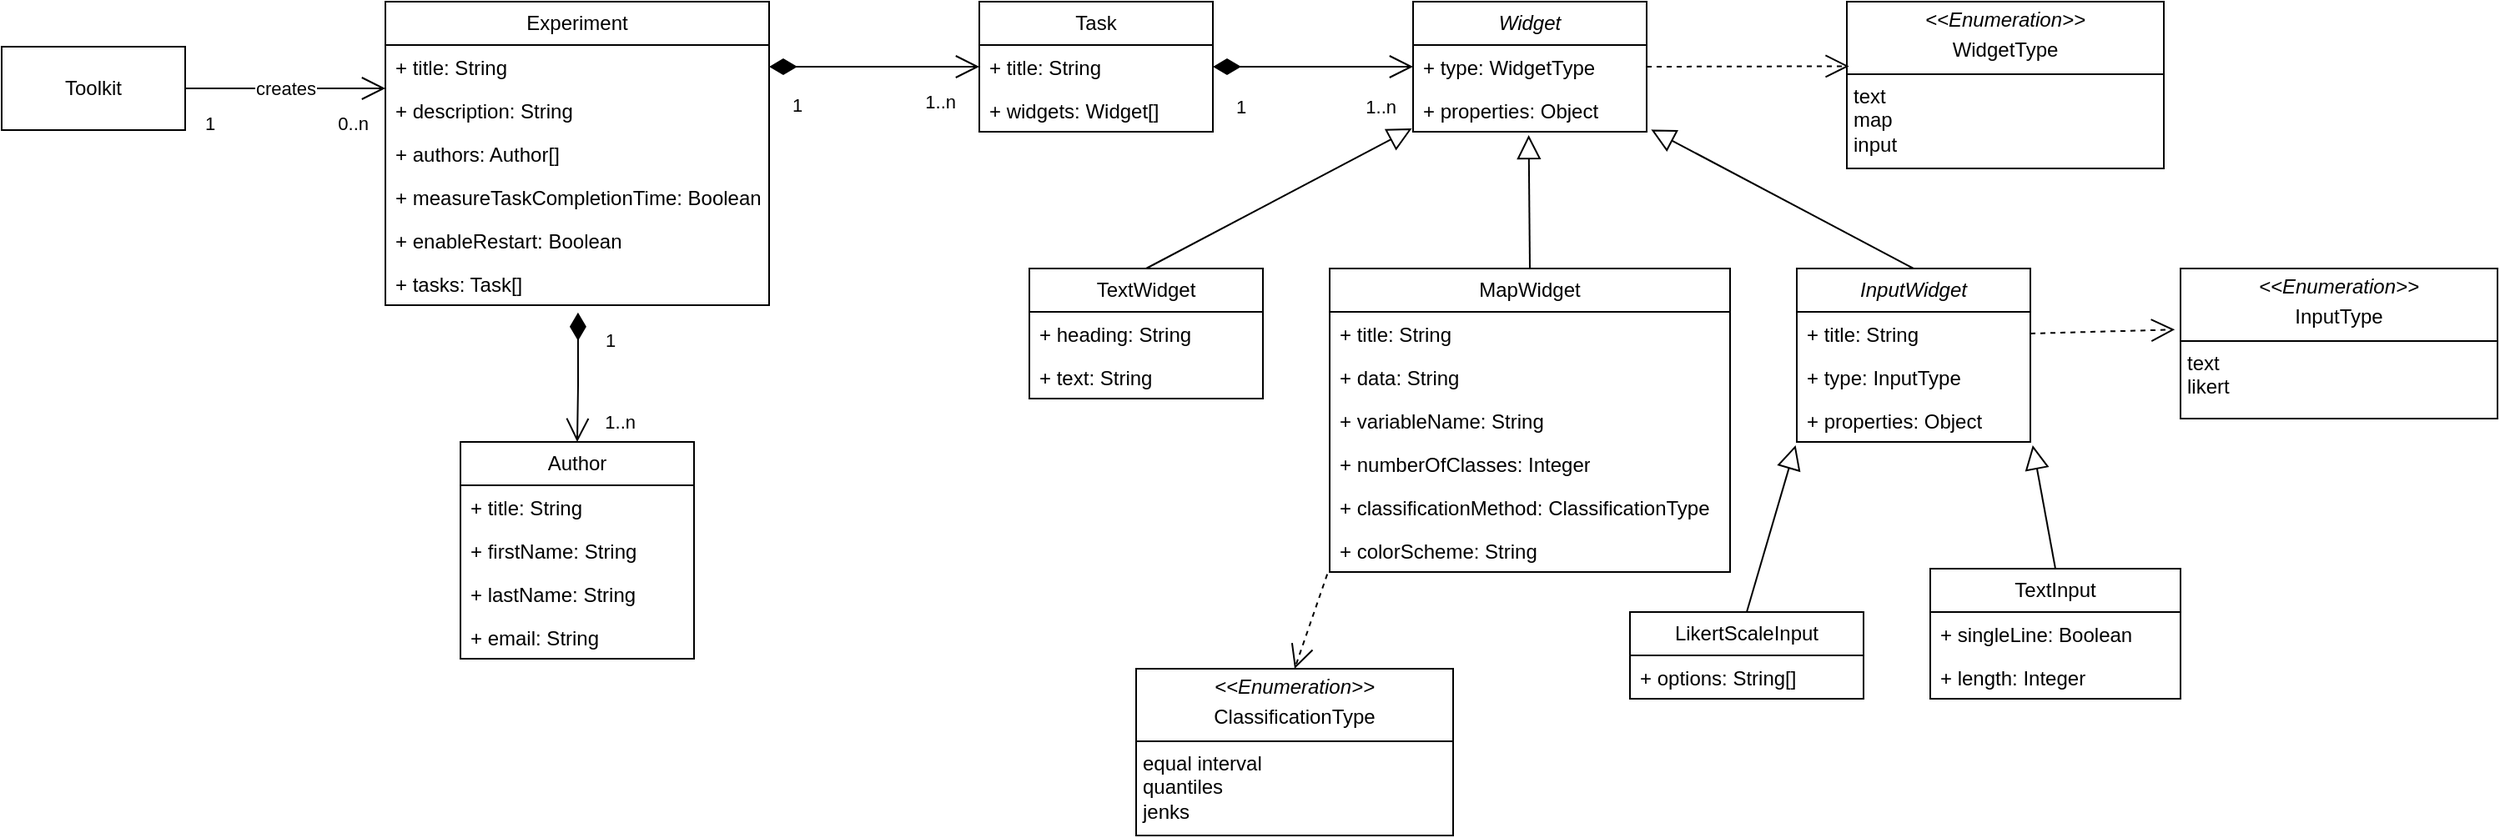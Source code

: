 <mxfile version="24.8.0">
  <diagram name="Seite-1" id="hTrbMKCkUKKpdgVP7ttc">
    <mxGraphModel dx="1310" dy="702" grid="1" gridSize="10" guides="1" tooltips="1" connect="1" arrows="1" fold="1" page="1" pageScale="1" pageWidth="827" pageHeight="1169" math="0" shadow="0">
      <root>
        <mxCell id="0" />
        <mxCell id="1" parent="0" />
        <mxCell id="aJEjpHLFsi_cJQcQf6Nc-1" value="Experiment" style="swimlane;fontStyle=0;childLayout=stackLayout;horizontal=1;startSize=26;fillColor=none;horizontalStack=0;resizeParent=1;resizeParentMax=0;resizeLast=0;collapsible=1;marginBottom=0;whiteSpace=wrap;html=1;" parent="1" vertex="1">
          <mxGeometry x="240" y="40" width="230" height="182" as="geometry" />
        </mxCell>
        <mxCell id="aJEjpHLFsi_cJQcQf6Nc-3" value="+ title: String" style="text;strokeColor=none;fillColor=none;align=left;verticalAlign=top;spacingLeft=4;spacingRight=4;overflow=hidden;rotatable=0;points=[[0,0.5],[1,0.5]];portConstraint=eastwest;whiteSpace=wrap;html=1;" parent="aJEjpHLFsi_cJQcQf6Nc-1" vertex="1">
          <mxGeometry y="26" width="230" height="26" as="geometry" />
        </mxCell>
        <mxCell id="duTGw4LvQdPXdJmLXDdw-10" value="+ description: String" style="text;strokeColor=none;fillColor=none;align=left;verticalAlign=top;spacingLeft=4;spacingRight=4;overflow=hidden;rotatable=0;points=[[0,0.5],[1,0.5]];portConstraint=eastwest;whiteSpace=wrap;html=1;" parent="aJEjpHLFsi_cJQcQf6Nc-1" vertex="1">
          <mxGeometry y="52" width="230" height="26" as="geometry" />
        </mxCell>
        <mxCell id="duTGw4LvQdPXdJmLXDdw-11" value="+ authors: Author[]" style="text;strokeColor=none;fillColor=none;align=left;verticalAlign=top;spacingLeft=4;spacingRight=4;overflow=hidden;rotatable=0;points=[[0,0.5],[1,0.5]];portConstraint=eastwest;whiteSpace=wrap;html=1;" parent="aJEjpHLFsi_cJQcQf6Nc-1" vertex="1">
          <mxGeometry y="78" width="230" height="26" as="geometry" />
        </mxCell>
        <mxCell id="kO_v0apqKNgwEO-dRbH5-1" value="+&amp;nbsp;&lt;span style=&quot;background-color: initial;&quot;&gt;measureTaskCompletionTime: Boolean&lt;/span&gt;&lt;div&gt;&lt;div&gt;&lt;br&gt;&lt;/div&gt;&lt;/div&gt;" style="text;strokeColor=none;fillColor=none;align=left;verticalAlign=top;spacingLeft=4;spacingRight=4;overflow=hidden;rotatable=0;points=[[0,0.5],[1,0.5]];portConstraint=eastwest;whiteSpace=wrap;html=1;" vertex="1" parent="aJEjpHLFsi_cJQcQf6Nc-1">
          <mxGeometry y="104" width="230" height="26" as="geometry" />
        </mxCell>
        <mxCell id="kO_v0apqKNgwEO-dRbH5-2" value="+ enableRestart: Boolean" style="text;strokeColor=none;fillColor=none;align=left;verticalAlign=top;spacingLeft=4;spacingRight=4;overflow=hidden;rotatable=0;points=[[0,0.5],[1,0.5]];portConstraint=eastwest;whiteSpace=wrap;html=1;" vertex="1" parent="aJEjpHLFsi_cJQcQf6Nc-1">
          <mxGeometry y="130" width="230" height="26" as="geometry" />
        </mxCell>
        <mxCell id="aJEjpHLFsi_cJQcQf6Nc-4" value="+ tasks: Task[]" style="text;strokeColor=none;fillColor=none;align=left;verticalAlign=top;spacingLeft=4;spacingRight=4;overflow=hidden;rotatable=0;points=[[0,0.5],[1,0.5]];portConstraint=eastwest;whiteSpace=wrap;html=1;" parent="aJEjpHLFsi_cJQcQf6Nc-1" vertex="1">
          <mxGeometry y="156" width="230" height="26" as="geometry" />
        </mxCell>
        <mxCell id="aJEjpHLFsi_cJQcQf6Nc-5" value="Task" style="swimlane;fontStyle=0;childLayout=stackLayout;horizontal=1;startSize=26;fillColor=none;horizontalStack=0;resizeParent=1;resizeParentMax=0;resizeLast=0;collapsible=1;marginBottom=0;whiteSpace=wrap;html=1;" parent="1" vertex="1">
          <mxGeometry x="596" y="40" width="140" height="78" as="geometry" />
        </mxCell>
        <mxCell id="aJEjpHLFsi_cJQcQf6Nc-7" value="+ title: String" style="text;strokeColor=none;fillColor=none;align=left;verticalAlign=top;spacingLeft=4;spacingRight=4;overflow=hidden;rotatable=0;points=[[0,0.5],[1,0.5]];portConstraint=eastwest;whiteSpace=wrap;html=1;" parent="aJEjpHLFsi_cJQcQf6Nc-5" vertex="1">
          <mxGeometry y="26" width="140" height="26" as="geometry" />
        </mxCell>
        <mxCell id="aJEjpHLFsi_cJQcQf6Nc-8" value="+ widgets: Widget[]" style="text;strokeColor=none;fillColor=none;align=left;verticalAlign=top;spacingLeft=4;spacingRight=4;overflow=hidden;rotatable=0;points=[[0,0.5],[1,0.5]];portConstraint=eastwest;whiteSpace=wrap;html=1;" parent="aJEjpHLFsi_cJQcQf6Nc-5" vertex="1">
          <mxGeometry y="52" width="140" height="26" as="geometry" />
        </mxCell>
        <mxCell id="aJEjpHLFsi_cJQcQf6Nc-19" value="" style="endArrow=open;html=1;endSize=12;startArrow=diamondThin;startSize=14;startFill=1;edgeStyle=orthogonalEdgeStyle;rounded=0;exitX=1;exitY=0.5;exitDx=0;exitDy=0;" parent="1" source="aJEjpHLFsi_cJQcQf6Nc-3" target="aJEjpHLFsi_cJQcQf6Nc-5" edge="1">
          <mxGeometry relative="1" as="geometry">
            <mxPoint x="400" y="92" as="sourcePoint" />
            <mxPoint x="490" y="240" as="targetPoint" />
            <Array as="points">
              <mxPoint x="540" y="79" />
              <mxPoint x="540" y="79" />
            </Array>
          </mxGeometry>
        </mxCell>
        <mxCell id="aJEjpHLFsi_cJQcQf6Nc-20" value="1" style="edgeLabel;resizable=0;html=1;align=left;verticalAlign=top;" parent="aJEjpHLFsi_cJQcQf6Nc-19" connectable="0" vertex="1">
          <mxGeometry x="-1" relative="1" as="geometry">
            <mxPoint x="12" y="10" as="offset" />
          </mxGeometry>
        </mxCell>
        <mxCell id="aJEjpHLFsi_cJQcQf6Nc-21" value="1..n" style="edgeLabel;resizable=0;html=1;align=right;verticalAlign=top;" parent="aJEjpHLFsi_cJQcQf6Nc-19" connectable="0" vertex="1">
          <mxGeometry x="1" relative="1" as="geometry">
            <mxPoint x="-14" y="8" as="offset" />
          </mxGeometry>
        </mxCell>
        <mxCell id="aJEjpHLFsi_cJQcQf6Nc-23" value="&lt;i&gt;Widget&lt;/i&gt;" style="swimlane;fontStyle=0;childLayout=stackLayout;horizontal=1;startSize=26;fillColor=none;horizontalStack=0;resizeParent=1;resizeParentMax=0;resizeLast=0;collapsible=1;marginBottom=0;whiteSpace=wrap;html=1;" parent="1" vertex="1">
          <mxGeometry x="856" y="40" width="140" height="78" as="geometry" />
        </mxCell>
        <mxCell id="SgNZFXFqU0z_mkOXl5cz-1" value="+ type: WidgetType&amp;nbsp;" style="text;strokeColor=none;fillColor=none;align=left;verticalAlign=top;spacingLeft=4;spacingRight=4;overflow=hidden;rotatable=0;points=[[0,0.5],[1,0.5]];portConstraint=eastwest;whiteSpace=wrap;html=1;" parent="aJEjpHLFsi_cJQcQf6Nc-23" vertex="1">
          <mxGeometry y="26" width="140" height="26" as="geometry" />
        </mxCell>
        <mxCell id="yYEY-TI2sgDTMhkHwGYD-23" value="+ properties: Object" style="text;strokeColor=none;fillColor=none;align=left;verticalAlign=top;spacingLeft=4;spacingRight=4;overflow=hidden;rotatable=0;points=[[0,0.5],[1,0.5]];portConstraint=eastwest;whiteSpace=wrap;html=1;" parent="aJEjpHLFsi_cJQcQf6Nc-23" vertex="1">
          <mxGeometry y="52" width="140" height="26" as="geometry" />
        </mxCell>
        <mxCell id="aJEjpHLFsi_cJQcQf6Nc-40" value="" style="endArrow=open;html=1;endSize=12;startArrow=diamondThin;startSize=14;startFill=1;edgeStyle=orthogonalEdgeStyle;rounded=0;entryX=0;entryY=0.5;entryDx=0;entryDy=0;exitX=1;exitY=0.5;exitDx=0;exitDy=0;" parent="1" source="aJEjpHLFsi_cJQcQf6Nc-7" target="SgNZFXFqU0z_mkOXl5cz-1" edge="1">
          <mxGeometry x="-0.098" relative="1" as="geometry">
            <mxPoint x="777.06" y="146.002" as="sourcePoint" />
            <mxPoint x="726" y="220" as="targetPoint" />
            <Array as="points">
              <mxPoint x="786" y="79" />
              <mxPoint x="786" y="79" />
            </Array>
            <mxPoint as="offset" />
          </mxGeometry>
        </mxCell>
        <mxCell id="aJEjpHLFsi_cJQcQf6Nc-41" value="1" style="edgeLabel;resizable=0;html=1;align=left;verticalAlign=top;" parent="aJEjpHLFsi_cJQcQf6Nc-40" connectable="0" vertex="1">
          <mxGeometry x="-1" relative="1" as="geometry">
            <mxPoint x="12" y="11" as="offset" />
          </mxGeometry>
        </mxCell>
        <mxCell id="aJEjpHLFsi_cJQcQf6Nc-42" value="1..n" style="edgeLabel;resizable=0;html=1;align=right;verticalAlign=top;" parent="aJEjpHLFsi_cJQcQf6Nc-40" connectable="0" vertex="1">
          <mxGeometry x="1" relative="1" as="geometry">
            <mxPoint x="-10" y="11" as="offset" />
          </mxGeometry>
        </mxCell>
        <mxCell id="duTGw4LvQdPXdJmLXDdw-6" value="Toolkit" style="html=1;whiteSpace=wrap;" parent="1" vertex="1">
          <mxGeometry x="10" y="67" width="110" height="50" as="geometry" />
        </mxCell>
        <mxCell id="duTGw4LvQdPXdJmLXDdw-7" value="creates" style="endArrow=open;html=1;endSize=12;startArrow=none;startSize=14;startFill=0;edgeStyle=orthogonalEdgeStyle;rounded=0;exitX=1;exitY=0.5;exitDx=0;exitDy=0;" parent="1" source="duTGw4LvQdPXdJmLXDdw-6" target="aJEjpHLFsi_cJQcQf6Nc-1" edge="1">
          <mxGeometry relative="1" as="geometry">
            <mxPoint x="270" y="260" as="sourcePoint" />
            <mxPoint x="430" y="260" as="targetPoint" />
            <Array as="points">
              <mxPoint x="220" y="92" />
              <mxPoint x="220" y="92" />
            </Array>
          </mxGeometry>
        </mxCell>
        <mxCell id="duTGw4LvQdPXdJmLXDdw-8" value="1" style="edgeLabel;resizable=0;html=1;align=left;verticalAlign=top;" parent="duTGw4LvQdPXdJmLXDdw-7" connectable="0" vertex="1">
          <mxGeometry x="-1" relative="1" as="geometry">
            <mxPoint x="10" y="8" as="offset" />
          </mxGeometry>
        </mxCell>
        <mxCell id="duTGw4LvQdPXdJmLXDdw-9" value="0..n" style="edgeLabel;resizable=0;html=1;align=right;verticalAlign=top;" parent="duTGw4LvQdPXdJmLXDdw-7" connectable="0" vertex="1">
          <mxGeometry x="1" relative="1" as="geometry">
            <mxPoint x="-10" y="8" as="offset" />
          </mxGeometry>
        </mxCell>
        <mxCell id="SgNZFXFqU0z_mkOXl5cz-5" value="&lt;p style=&quot;margin:0px;margin-top:4px;text-align:center;&quot;&gt;&lt;i&gt;&amp;lt;&amp;lt;Enumeration&amp;gt;&amp;gt;&lt;/i&gt;&lt;br&gt;&lt;/p&gt;&lt;p style=&quot;margin:0px;margin-top:4px;text-align:center;&quot;&gt;WidgetType&lt;/p&gt;&lt;hr size=&quot;1&quot; style=&quot;border-style:solid;&quot;&gt;&lt;p style=&quot;margin:0px;margin-left:4px;&quot;&gt;text&lt;/p&gt;&lt;p style=&quot;margin:0px;margin-left:4px;&quot;&gt;map&lt;/p&gt;&lt;p style=&quot;margin:0px;margin-left:4px;&quot;&gt;input&lt;/p&gt;&lt;p style=&quot;margin:0px;margin-left:4px;&quot;&gt;&lt;br&gt;&lt;/p&gt;" style="verticalAlign=top;align=left;overflow=fill;html=1;whiteSpace=wrap;" parent="1" vertex="1">
          <mxGeometry x="1116" y="40" width="190" height="100" as="geometry" />
        </mxCell>
        <mxCell id="yYEY-TI2sgDTMhkHwGYD-1" value="&lt;p style=&quot;margin:0px;margin-top:4px;text-align:center;&quot;&gt;&lt;i&gt;&amp;lt;&amp;lt;Enumeration&amp;gt;&amp;gt;&lt;/i&gt;&lt;br&gt;&lt;/p&gt;&lt;p style=&quot;margin:0px;margin-top:4px;text-align:center;&quot;&gt;InputType&lt;/p&gt;&lt;hr size=&quot;1&quot; style=&quot;border-style:solid;&quot;&gt;&lt;p style=&quot;margin:0px;margin-left:4px;&quot;&gt;text&lt;/p&gt;&lt;p style=&quot;margin:0px;margin-left:4px;&quot;&gt;likert&lt;/p&gt;&lt;p style=&quot;margin:0px;margin-left:4px;&quot;&gt;&lt;br&gt;&lt;/p&gt;" style="verticalAlign=top;align=left;overflow=fill;html=1;whiteSpace=wrap;" parent="1" vertex="1">
          <mxGeometry x="1316" y="200" width="190" height="90" as="geometry" />
        </mxCell>
        <mxCell id="yYEY-TI2sgDTMhkHwGYD-7" value="TextWidget" style="swimlane;fontStyle=0;childLayout=stackLayout;horizontal=1;startSize=26;fillColor=none;horizontalStack=0;resizeParent=1;resizeParentMax=0;resizeLast=0;collapsible=1;marginBottom=0;whiteSpace=wrap;html=1;" parent="1" vertex="1">
          <mxGeometry x="626" y="200" width="140" height="78" as="geometry" />
        </mxCell>
        <mxCell id="OWlXxVe4LouW6o5lbNtA-1" value="+ heading: String&lt;div&gt;&lt;br&gt;&lt;/div&gt;" style="text;strokeColor=none;fillColor=none;align=left;verticalAlign=top;spacingLeft=4;spacingRight=4;overflow=hidden;rotatable=0;points=[[0,0.5],[1,0.5]];portConstraint=eastwest;whiteSpace=wrap;html=1;" parent="yYEY-TI2sgDTMhkHwGYD-7" vertex="1">
          <mxGeometry y="26" width="140" height="26" as="geometry" />
        </mxCell>
        <mxCell id="yYEY-TI2sgDTMhkHwGYD-10" value="+ text&lt;span style=&quot;background-color: initial;&quot;&gt;: String&lt;/span&gt;" style="text;strokeColor=none;fillColor=none;align=left;verticalAlign=top;spacingLeft=4;spacingRight=4;overflow=hidden;rotatable=0;points=[[0,0.5],[1,0.5]];portConstraint=eastwest;whiteSpace=wrap;html=1;" parent="yYEY-TI2sgDTMhkHwGYD-7" vertex="1">
          <mxGeometry y="52" width="140" height="26" as="geometry" />
        </mxCell>
        <mxCell id="yYEY-TI2sgDTMhkHwGYD-12" value="MapWidget" style="swimlane;fontStyle=0;childLayout=stackLayout;horizontal=1;startSize=26;fillColor=none;horizontalStack=0;resizeParent=1;resizeParentMax=0;resizeLast=0;collapsible=1;marginBottom=0;whiteSpace=wrap;html=1;" parent="1" vertex="1">
          <mxGeometry x="806" y="200" width="240" height="182" as="geometry" />
        </mxCell>
        <mxCell id="yYEY-TI2sgDTMhkHwGYD-14" value="+ title: String" style="text;strokeColor=none;fillColor=none;align=left;verticalAlign=top;spacingLeft=4;spacingRight=4;overflow=hidden;rotatable=0;points=[[0,0.5],[1,0.5]];portConstraint=eastwest;whiteSpace=wrap;html=1;" parent="yYEY-TI2sgDTMhkHwGYD-12" vertex="1">
          <mxGeometry y="26" width="240" height="26" as="geometry" />
        </mxCell>
        <mxCell id="h3OrCYWk1MTncaIAEq_G-1" value="+ data: String" style="text;strokeColor=none;fillColor=none;align=left;verticalAlign=top;spacingLeft=4;spacingRight=4;overflow=hidden;rotatable=0;points=[[0,0.5],[1,0.5]];portConstraint=eastwest;whiteSpace=wrap;html=1;" parent="yYEY-TI2sgDTMhkHwGYD-12" vertex="1">
          <mxGeometry y="52" width="240" height="26" as="geometry" />
        </mxCell>
        <mxCell id="h3OrCYWk1MTncaIAEq_G-2" value="+ variableName: String" style="text;strokeColor=none;fillColor=none;align=left;verticalAlign=top;spacingLeft=4;spacingRight=4;overflow=hidden;rotatable=0;points=[[0,0.5],[1,0.5]];portConstraint=eastwest;whiteSpace=wrap;html=1;" parent="yYEY-TI2sgDTMhkHwGYD-12" vertex="1">
          <mxGeometry y="78" width="240" height="26" as="geometry" />
        </mxCell>
        <mxCell id="DqUhx9pEAah73rqL6jeO-1" value="+ numberOfClasses: Integer" style="text;strokeColor=none;fillColor=none;align=left;verticalAlign=top;spacingLeft=4;spacingRight=4;overflow=hidden;rotatable=0;points=[[0,0.5],[1,0.5]];portConstraint=eastwest;whiteSpace=wrap;html=1;" parent="yYEY-TI2sgDTMhkHwGYD-12" vertex="1">
          <mxGeometry y="104" width="240" height="26" as="geometry" />
        </mxCell>
        <mxCell id="h3OrCYWk1MTncaIAEq_G-5" value="+ classificationMethod: ClassificationType&lt;div&gt;&lt;br&gt;&lt;/div&gt;" style="text;strokeColor=none;fillColor=none;align=left;verticalAlign=top;spacingLeft=4;spacingRight=4;overflow=hidden;rotatable=0;points=[[0,0.5],[1,0.5]];portConstraint=eastwest;whiteSpace=wrap;html=1;" parent="yYEY-TI2sgDTMhkHwGYD-12" vertex="1">
          <mxGeometry y="130" width="240" height="26" as="geometry" />
        </mxCell>
        <mxCell id="h3OrCYWk1MTncaIAEq_G-6" value="+ colorScheme: String" style="text;strokeColor=none;fillColor=none;align=left;verticalAlign=top;spacingLeft=4;spacingRight=4;overflow=hidden;rotatable=0;points=[[0,0.5],[1,0.5]];portConstraint=eastwest;whiteSpace=wrap;html=1;" parent="yYEY-TI2sgDTMhkHwGYD-12" vertex="1">
          <mxGeometry y="156" width="240" height="26" as="geometry" />
        </mxCell>
        <mxCell id="yYEY-TI2sgDTMhkHwGYD-15" value="&lt;i&gt;InputWidget&lt;/i&gt;" style="swimlane;fontStyle=0;childLayout=stackLayout;horizontal=1;startSize=26;fillColor=none;horizontalStack=0;resizeParent=1;resizeParentMax=0;resizeLast=0;collapsible=1;marginBottom=0;whiteSpace=wrap;html=1;" parent="1" vertex="1">
          <mxGeometry x="1086" y="200" width="140" height="104" as="geometry" />
        </mxCell>
        <mxCell id="yYEY-TI2sgDTMhkHwGYD-17" value="+ title: String" style="text;strokeColor=none;fillColor=none;align=left;verticalAlign=top;spacingLeft=4;spacingRight=4;overflow=hidden;rotatable=0;points=[[0,0.5],[1,0.5]];portConstraint=eastwest;whiteSpace=wrap;html=1;" parent="yYEY-TI2sgDTMhkHwGYD-15" vertex="1">
          <mxGeometry y="26" width="140" height="26" as="geometry" />
        </mxCell>
        <mxCell id="yYEY-TI2sgDTMhkHwGYD-18" value="+ type: InputType" style="text;strokeColor=none;fillColor=none;align=left;verticalAlign=top;spacingLeft=4;spacingRight=4;overflow=hidden;rotatable=0;points=[[0,0.5],[1,0.5]];portConstraint=eastwest;whiteSpace=wrap;html=1;" parent="yYEY-TI2sgDTMhkHwGYD-15" vertex="1">
          <mxGeometry y="52" width="140" height="26" as="geometry" />
        </mxCell>
        <mxCell id="767e44UfmVsmEup9iVjn-1" value="+ properties: Object&lt;div&gt;&lt;br&gt;&lt;/div&gt;" style="text;strokeColor=none;fillColor=none;align=left;verticalAlign=top;spacingLeft=4;spacingRight=4;overflow=hidden;rotatable=0;points=[[0,0.5],[1,0.5]];portConstraint=eastwest;whiteSpace=wrap;html=1;" parent="yYEY-TI2sgDTMhkHwGYD-15" vertex="1">
          <mxGeometry y="78" width="140" height="26" as="geometry" />
        </mxCell>
        <mxCell id="yYEY-TI2sgDTMhkHwGYD-19" value="" style="endArrow=block;endFill=0;endSize=12;html=1;rounded=0;exitX=0.5;exitY=0;exitDx=0;exitDy=0;entryX=-0.005;entryY=0.923;entryDx=0;entryDy=0;entryPerimeter=0;" parent="1" source="yYEY-TI2sgDTMhkHwGYD-7" target="yYEY-TI2sgDTMhkHwGYD-23" edge="1">
          <mxGeometry width="160" relative="1" as="geometry">
            <mxPoint x="396" y="520" as="sourcePoint" />
            <mxPoint x="556" y="520" as="targetPoint" />
          </mxGeometry>
        </mxCell>
        <mxCell id="yYEY-TI2sgDTMhkHwGYD-20" value="" style="endArrow=block;endFill=0;endSize=12;html=1;rounded=0;entryX=0.495;entryY=1.077;entryDx=0;entryDy=0;entryPerimeter=0;exitX=0.5;exitY=0;exitDx=0;exitDy=0;" parent="1" source="yYEY-TI2sgDTMhkHwGYD-12" target="yYEY-TI2sgDTMhkHwGYD-23" edge="1">
          <mxGeometry width="160" relative="1" as="geometry">
            <mxPoint x="966" y="160" as="sourcePoint" />
            <mxPoint x="586" y="530" as="targetPoint" />
          </mxGeometry>
        </mxCell>
        <mxCell id="yYEY-TI2sgDTMhkHwGYD-21" value="" style="endArrow=block;endFill=0;endSize=12;html=1;rounded=0;exitX=0.5;exitY=0;exitDx=0;exitDy=0;entryX=1.019;entryY=0.949;entryDx=0;entryDy=0;entryPerimeter=0;" parent="1" source="yYEY-TI2sgDTMhkHwGYD-15" target="yYEY-TI2sgDTMhkHwGYD-23" edge="1">
          <mxGeometry width="160" relative="1" as="geometry">
            <mxPoint x="396" y="520" as="sourcePoint" />
            <mxPoint x="556" y="520" as="targetPoint" />
          </mxGeometry>
        </mxCell>
        <mxCell id="yYEY-TI2sgDTMhkHwGYD-24" value="LikertScaleInput" style="swimlane;fontStyle=0;childLayout=stackLayout;horizontal=1;startSize=26;fillColor=none;horizontalStack=0;resizeParent=1;resizeParentMax=0;resizeLast=0;collapsible=1;marginBottom=0;whiteSpace=wrap;html=1;" parent="1" vertex="1">
          <mxGeometry x="986" y="406" width="140" height="52" as="geometry" />
        </mxCell>
        <mxCell id="yYEY-TI2sgDTMhkHwGYD-25" value="+ options: String[]" style="text;strokeColor=none;fillColor=none;align=left;verticalAlign=top;spacingLeft=4;spacingRight=4;overflow=hidden;rotatable=0;points=[[0,0.5],[1,0.5]];portConstraint=eastwest;whiteSpace=wrap;html=1;" parent="yYEY-TI2sgDTMhkHwGYD-24" vertex="1">
          <mxGeometry y="26" width="140" height="26" as="geometry" />
        </mxCell>
        <mxCell id="yYEY-TI2sgDTMhkHwGYD-29" value="" style="endArrow=block;endFill=0;endSize=12;html=1;rounded=0;exitX=0.5;exitY=0;exitDx=0;exitDy=0;entryX=-0.005;entryY=1.077;entryDx=0;entryDy=0;entryPerimeter=0;" parent="1" source="yYEY-TI2sgDTMhkHwGYD-24" target="767e44UfmVsmEup9iVjn-1" edge="1">
          <mxGeometry width="160" relative="1" as="geometry">
            <mxPoint x="506" y="760" as="sourcePoint" />
            <mxPoint x="666" y="760" as="targetPoint" />
          </mxGeometry>
        </mxCell>
        <mxCell id="yYEY-TI2sgDTMhkHwGYD-36" value="TextInput" style="swimlane;fontStyle=0;childLayout=stackLayout;horizontal=1;startSize=26;fillColor=none;horizontalStack=0;resizeParent=1;resizeParentMax=0;resizeLast=0;collapsible=1;marginBottom=0;whiteSpace=wrap;html=1;" parent="1" vertex="1">
          <mxGeometry x="1166" y="380" width="150" height="78" as="geometry" />
        </mxCell>
        <mxCell id="yYEY-TI2sgDTMhkHwGYD-37" value="+ singleLine: Boolean" style="text;strokeColor=none;fillColor=none;align=left;verticalAlign=top;spacingLeft=4;spacingRight=4;overflow=hidden;rotatable=0;points=[[0,0.5],[1,0.5]];portConstraint=eastwest;whiteSpace=wrap;html=1;" parent="yYEY-TI2sgDTMhkHwGYD-36" vertex="1">
          <mxGeometry y="26" width="150" height="26" as="geometry" />
        </mxCell>
        <mxCell id="yYEY-TI2sgDTMhkHwGYD-38" value="+ length: Integer" style="text;strokeColor=none;fillColor=none;align=left;verticalAlign=top;spacingLeft=4;spacingRight=4;overflow=hidden;rotatable=0;points=[[0,0.5],[1,0.5]];portConstraint=eastwest;whiteSpace=wrap;html=1;" parent="yYEY-TI2sgDTMhkHwGYD-36" vertex="1">
          <mxGeometry y="52" width="150" height="26" as="geometry" />
        </mxCell>
        <mxCell id="yYEY-TI2sgDTMhkHwGYD-39" value="" style="endArrow=block;endFill=0;endSize=12;html=1;rounded=0;exitX=0.5;exitY=0;exitDx=0;exitDy=0;entryX=1.01;entryY=1.077;entryDx=0;entryDy=0;entryPerimeter=0;" parent="1" source="yYEY-TI2sgDTMhkHwGYD-36" target="767e44UfmVsmEup9iVjn-1" edge="1">
          <mxGeometry width="160" relative="1" as="geometry">
            <mxPoint x="716" y="650" as="sourcePoint" />
            <mxPoint x="876" y="650" as="targetPoint" />
          </mxGeometry>
        </mxCell>
        <mxCell id="wgkQjem1xLjSyXVZuhPe-2" value="Author" style="swimlane;fontStyle=0;childLayout=stackLayout;horizontal=1;startSize=26;fillColor=none;horizontalStack=0;resizeParent=1;resizeParentMax=0;resizeLast=0;collapsible=1;marginBottom=0;whiteSpace=wrap;html=1;" parent="1" vertex="1">
          <mxGeometry x="285" y="304" width="140" height="130" as="geometry" />
        </mxCell>
        <mxCell id="wgkQjem1xLjSyXVZuhPe-3" value="+ title: String" style="text;strokeColor=none;fillColor=none;align=left;verticalAlign=top;spacingLeft=4;spacingRight=4;overflow=hidden;rotatable=0;points=[[0,0.5],[1,0.5]];portConstraint=eastwest;whiteSpace=wrap;html=1;" parent="wgkQjem1xLjSyXVZuhPe-2" vertex="1">
          <mxGeometry y="26" width="140" height="26" as="geometry" />
        </mxCell>
        <mxCell id="wgkQjem1xLjSyXVZuhPe-4" value="+ firstName: String" style="text;strokeColor=none;fillColor=none;align=left;verticalAlign=top;spacingLeft=4;spacingRight=4;overflow=hidden;rotatable=0;points=[[0,0.5],[1,0.5]];portConstraint=eastwest;whiteSpace=wrap;html=1;" parent="wgkQjem1xLjSyXVZuhPe-2" vertex="1">
          <mxGeometry y="52" width="140" height="26" as="geometry" />
        </mxCell>
        <mxCell id="wgkQjem1xLjSyXVZuhPe-5" value="+ lastName: String" style="text;strokeColor=none;fillColor=none;align=left;verticalAlign=top;spacingLeft=4;spacingRight=4;overflow=hidden;rotatable=0;points=[[0,0.5],[1,0.5]];portConstraint=eastwest;whiteSpace=wrap;html=1;" parent="wgkQjem1xLjSyXVZuhPe-2" vertex="1">
          <mxGeometry y="78" width="140" height="26" as="geometry" />
        </mxCell>
        <mxCell id="wgkQjem1xLjSyXVZuhPe-6" value="+ email: String" style="text;strokeColor=none;fillColor=none;align=left;verticalAlign=top;spacingLeft=4;spacingRight=4;overflow=hidden;rotatable=0;points=[[0,0.5],[1,0.5]];portConstraint=eastwest;whiteSpace=wrap;html=1;" parent="wgkQjem1xLjSyXVZuhPe-2" vertex="1">
          <mxGeometry y="104" width="140" height="26" as="geometry" />
        </mxCell>
        <mxCell id="wgkQjem1xLjSyXVZuhPe-19" value="&lt;p style=&quot;margin:0px;margin-top:4px;text-align:center;&quot;&gt;&lt;i&gt;&amp;lt;&amp;lt;Enumeration&amp;gt;&amp;gt;&lt;/i&gt;&lt;br&gt;&lt;/p&gt;&lt;p style=&quot;margin:0px;margin-top:4px;text-align:center;&quot;&gt;ClassificationType&lt;/p&gt;&lt;hr size=&quot;1&quot; style=&quot;border-style:solid;&quot;&gt;&lt;p style=&quot;margin:0px;margin-left:4px;&quot;&gt;&lt;span style=&quot;background-color: initial;&quot;&gt;equal interval&lt;/span&gt;&lt;br&gt;&lt;/p&gt;&lt;p style=&quot;margin:0px;margin-left:4px;&quot;&gt;&lt;span style=&quot;background-color: initial;&quot;&gt;quantiles&lt;/span&gt;&lt;/p&gt;&lt;p style=&quot;margin:0px;margin-left:4px;&quot;&gt;&lt;span style=&quot;background-color: initial;&quot;&gt;jenks&lt;/span&gt;&lt;/p&gt;&lt;p style=&quot;margin:0px;margin-left:4px;&quot;&gt;&lt;br&gt;&lt;/p&gt;" style="verticalAlign=top;align=left;overflow=fill;html=1;whiteSpace=wrap;" parent="1" vertex="1">
          <mxGeometry x="690" y="440" width="190" height="100" as="geometry" />
        </mxCell>
        <mxCell id="wgkQjem1xLjSyXVZuhPe-20" value="" style="endArrow=open;endSize=12;dashed=1;html=1;rounded=0;exitX=-0.006;exitY=1.051;exitDx=0;exitDy=0;exitPerimeter=0;entryX=0.5;entryY=0;entryDx=0;entryDy=0;" parent="1" source="h3OrCYWk1MTncaIAEq_G-6" target="wgkQjem1xLjSyXVZuhPe-19" edge="1">
          <mxGeometry width="160" relative="1" as="geometry">
            <mxPoint x="866" y="290" as="sourcePoint" />
            <mxPoint x="1026" y="290" as="targetPoint" />
          </mxGeometry>
        </mxCell>
        <mxCell id="wgkQjem1xLjSyXVZuhPe-21" value="" style="endArrow=open;endSize=12;dashed=1;html=1;rounded=0;exitX=1;exitY=0.5;exitDx=0;exitDy=0;entryX=0.007;entryY=0.387;entryDx=0;entryDy=0;entryPerimeter=0;" parent="1" source="SgNZFXFqU0z_mkOXl5cz-1" target="SgNZFXFqU0z_mkOXl5cz-5" edge="1">
          <mxGeometry width="160" relative="1" as="geometry">
            <mxPoint x="866" y="290" as="sourcePoint" />
            <mxPoint x="1026" y="290" as="targetPoint" />
          </mxGeometry>
        </mxCell>
        <mxCell id="wgkQjem1xLjSyXVZuhPe-22" value="" style="endArrow=open;endSize=12;dashed=1;html=1;rounded=0;exitX=1;exitY=0.5;exitDx=0;exitDy=0;entryX=-0.018;entryY=0.407;entryDx=0;entryDy=0;entryPerimeter=0;" parent="1" source="yYEY-TI2sgDTMhkHwGYD-17" target="yYEY-TI2sgDTMhkHwGYD-1" edge="1">
          <mxGeometry width="160" relative="1" as="geometry">
            <mxPoint x="866" y="290" as="sourcePoint" />
            <mxPoint x="1026" y="290" as="targetPoint" />
          </mxGeometry>
        </mxCell>
        <mxCell id="kO_v0apqKNgwEO-dRbH5-7" value="" style="endArrow=open;html=1;endSize=12;startArrow=diamondThin;startSize=14;startFill=1;edgeStyle=orthogonalEdgeStyle;rounded=0;exitX=0.502;exitY=1.167;exitDx=0;exitDy=0;exitPerimeter=0;entryX=0.5;entryY=0;entryDx=0;entryDy=0;" edge="1" parent="1" source="aJEjpHLFsi_cJQcQf6Nc-4" target="wgkQjem1xLjSyXVZuhPe-2">
          <mxGeometry relative="1" as="geometry">
            <mxPoint x="480" y="89" as="sourcePoint" />
            <mxPoint x="606" y="89" as="targetPoint" />
            <Array as="points">
              <mxPoint x="355" y="270" />
              <mxPoint x="355" y="270" />
            </Array>
          </mxGeometry>
        </mxCell>
        <mxCell id="kO_v0apqKNgwEO-dRbH5-8" value="1" style="edgeLabel;resizable=0;html=1;align=left;verticalAlign=top;" connectable="0" vertex="1" parent="kO_v0apqKNgwEO-dRbH5-7">
          <mxGeometry x="-1" relative="1" as="geometry">
            <mxPoint x="15" y="4" as="offset" />
          </mxGeometry>
        </mxCell>
        <mxCell id="kO_v0apqKNgwEO-dRbH5-9" value="1..n" style="edgeLabel;resizable=0;html=1;align=right;verticalAlign=top;" connectable="0" vertex="1" parent="kO_v0apqKNgwEO-dRbH5-7">
          <mxGeometry x="1" relative="1" as="geometry">
            <mxPoint x="35" y="-25" as="offset" />
          </mxGeometry>
        </mxCell>
      </root>
    </mxGraphModel>
  </diagram>
</mxfile>
